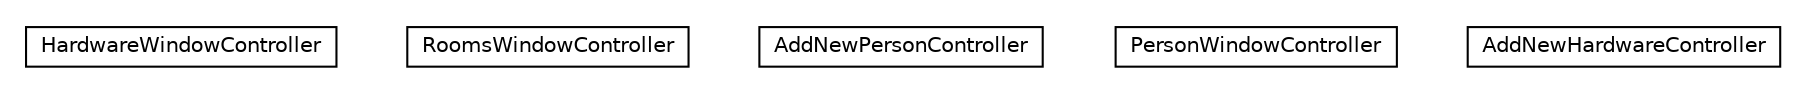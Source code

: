 #!/usr/local/bin/dot
#
# Class diagram 
# Generated by UMLGraph version R5_6-24-gf6e263 (http://www.umlgraph.org/)
#

digraph G {
	edge [fontname="Helvetica",fontsize=10,labelfontname="Helvetica",labelfontsize=10];
	node [fontname="Helvetica",fontsize=10,shape=plaintext];
	nodesep=0.25;
	ranksep=0.5;
	// org.universAAL.ucc.controller.aalspace.HardwareWindowController
	c1502035 [label=<<table title="org.universAAL.ucc.controller.aalspace.HardwareWindowController" border="0" cellborder="1" cellspacing="0" cellpadding="2" port="p" href="./HardwareWindowController.html">
		<tr><td><table border="0" cellspacing="0" cellpadding="1">
<tr><td align="center" balign="center"> HardwareWindowController </td></tr>
		</table></td></tr>
		</table>>, URL="./HardwareWindowController.html", fontname="Helvetica", fontcolor="black", fontsize=10.0];
	// org.universAAL.ucc.controller.aalspace.RoomsWindowController
	c1502036 [label=<<table title="org.universAAL.ucc.controller.aalspace.RoomsWindowController" border="0" cellborder="1" cellspacing="0" cellpadding="2" port="p" href="./RoomsWindowController.html">
		<tr><td><table border="0" cellspacing="0" cellpadding="1">
<tr><td align="center" balign="center"> RoomsWindowController </td></tr>
		</table></td></tr>
		</table>>, URL="./RoomsWindowController.html", fontname="Helvetica", fontcolor="black", fontsize=10.0];
	// org.universAAL.ucc.controller.aalspace.AddNewPersonController
	c1502037 [label=<<table title="org.universAAL.ucc.controller.aalspace.AddNewPersonController" border="0" cellborder="1" cellspacing="0" cellpadding="2" port="p" href="./AddNewPersonController.html">
		<tr><td><table border="0" cellspacing="0" cellpadding="1">
<tr><td align="center" balign="center"> AddNewPersonController </td></tr>
		</table></td></tr>
		</table>>, URL="./AddNewPersonController.html", fontname="Helvetica", fontcolor="black", fontsize=10.0];
	// org.universAAL.ucc.controller.aalspace.PersonWindowController
	c1502038 [label=<<table title="org.universAAL.ucc.controller.aalspace.PersonWindowController" border="0" cellborder="1" cellspacing="0" cellpadding="2" port="p" href="./PersonWindowController.html">
		<tr><td><table border="0" cellspacing="0" cellpadding="1">
<tr><td align="center" balign="center"> PersonWindowController </td></tr>
		</table></td></tr>
		</table>>, URL="./PersonWindowController.html", fontname="Helvetica", fontcolor="black", fontsize=10.0];
	// org.universAAL.ucc.controller.aalspace.AddNewHardwareController
	c1502039 [label=<<table title="org.universAAL.ucc.controller.aalspace.AddNewHardwareController" border="0" cellborder="1" cellspacing="0" cellpadding="2" port="p" href="./AddNewHardwareController.html">
		<tr><td><table border="0" cellspacing="0" cellpadding="1">
<tr><td align="center" balign="center"> AddNewHardwareController </td></tr>
		</table></td></tr>
		</table>>, URL="./AddNewHardwareController.html", fontname="Helvetica", fontcolor="black", fontsize=10.0];
}


